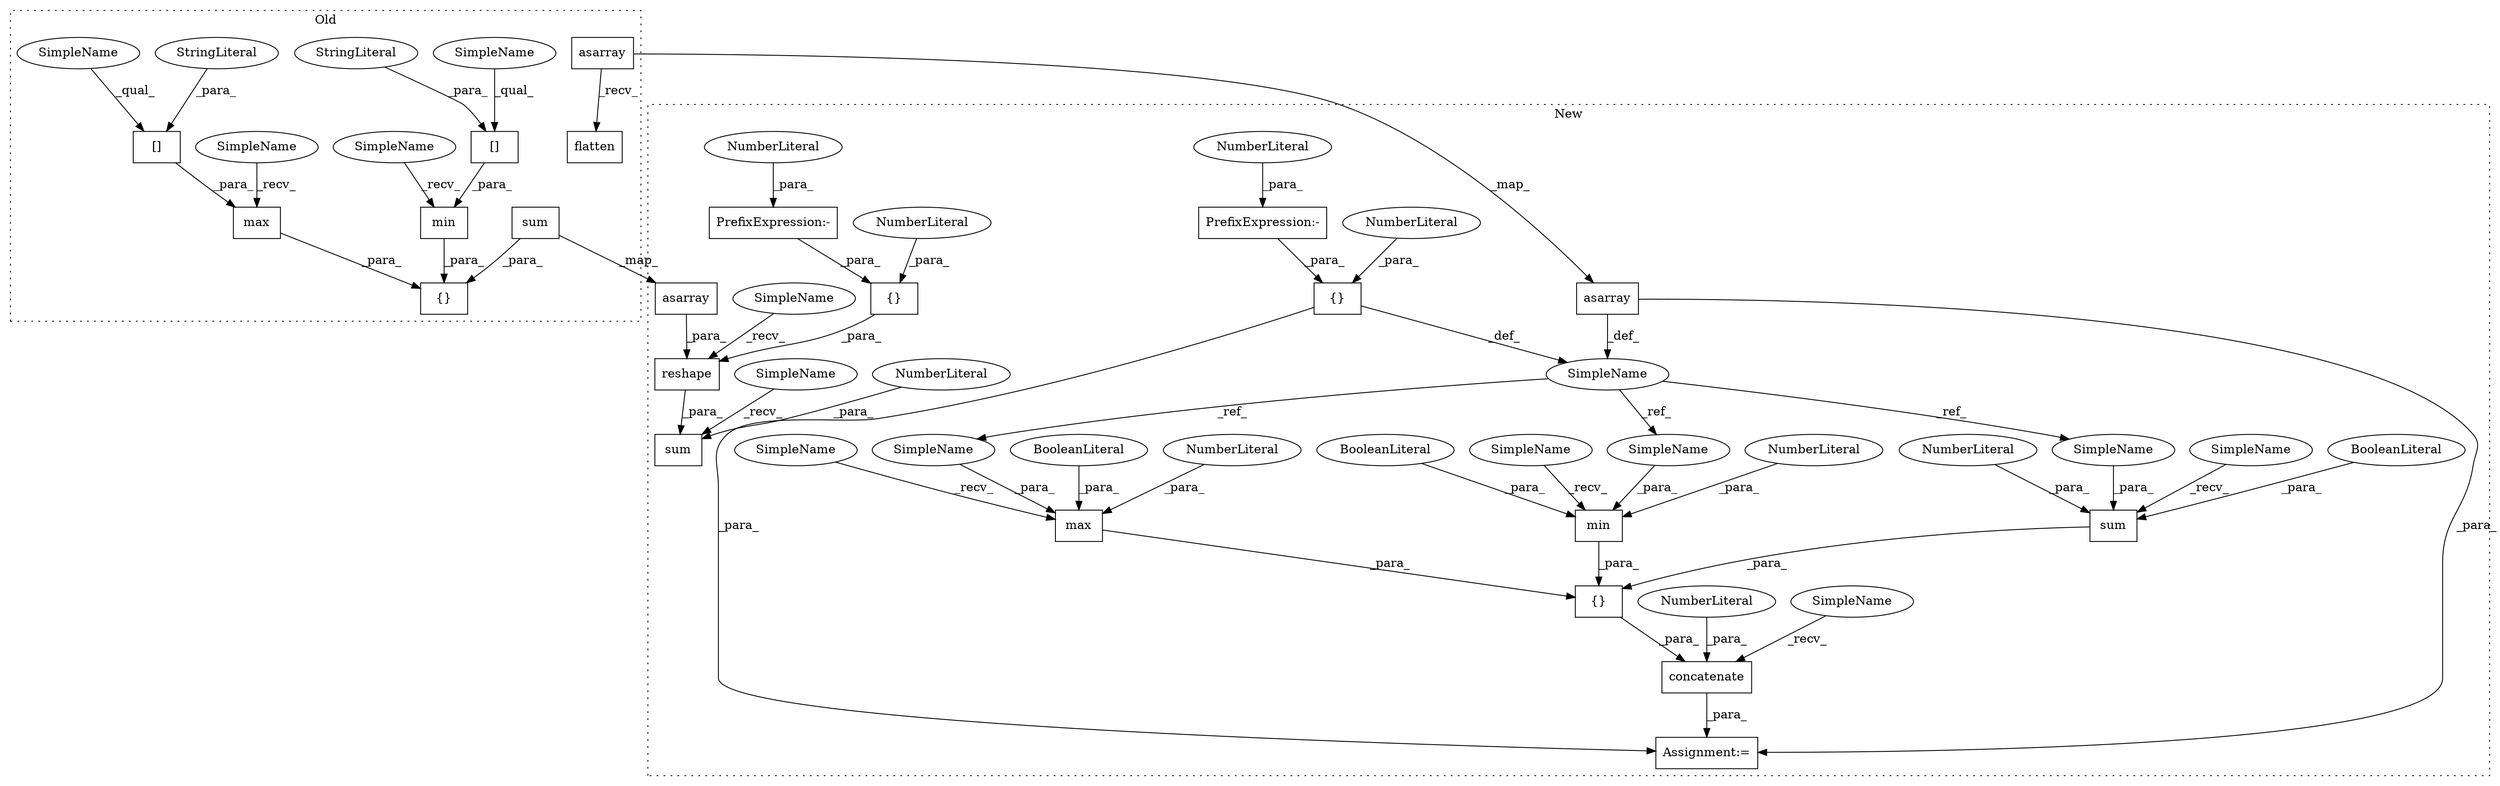 digraph G {
subgraph cluster0 {
1 [label="min" a="32" s="18527,18543" l="4,1" shape="box"];
3 [label="{}" a="4" s="18520,18592" l="1,1" shape="box"];
6 [label="max" a="32" s="18551,18567" l="4,1" shape="box"];
9 [label="asarray" a="32" s="18459,18479" l="8,1" shape="box"];
11 [label="flatten" a="32" s="18481" l="9" shape="box"];
32 [label="sum" a="32" s="18575,18591" l="4,1" shape="box"];
33 [label="[]" a="2" s="18531,18542" l="4,1" shape="box"];
35 [label="StringLiteral" a="45" s="18535" l="7" shape="ellipse"];
36 [label="[]" a="2" s="18555,18566" l="4,1" shape="box"];
37 [label="StringLiteral" a="45" s="18559" l="7" shape="ellipse"];
38 [label="SimpleName" a="42" s="18555" l="3" shape="ellipse"];
39 [label="SimpleName" a="42" s="18531" l="3" shape="ellipse"];
40 [label="SimpleName" a="42" s="18545" l="5" shape="ellipse"];
41 [label="SimpleName" a="42" s="18521" l="5" shape="ellipse"];
label = "Old";
style="dotted";
}
subgraph cluster1 {
2 [label="reshape" a="32" s="19140,19192" l="8,1" shape="box"];
4 [label="{}" a="4" s="19185,19191" l="1,1" shape="box"];
5 [label="NumberLiteral" a="34" s="19186" l="2" shape="ellipse"];
7 [label="sum" a="32" s="19130,19195" l="4,1" shape="box"];
8 [label="NumberLiteral" a="34" s="19194" l="1" shape="ellipse"];
10 [label="asarray" a="32" s="19067,19087" l="8,1" shape="box"];
12 [label="PrefixExpression:-" a="38" s="19189" l="1" shape="box"];
13 [label="NumberLiteral" a="34" s="19190" l="1" shape="ellipse"];
14 [label="{}" a="4" s="19243,19333" l="1,1" shape="box"];
15 [label="concatenate" a="32" s="19222,19336" l="12,1" shape="box"];
16 [label="{}" a="4" s="19098,19104" l="1,1" shape="box"];
17 [label="NumberLiteral" a="34" s="19099" l="2" shape="ellipse"];
18 [label="NumberLiteral" a="34" s="19335" l="1" shape="ellipse"];
19 [label="min" a="32" s="19250,19272" l="4,1" shape="box"];
20 [label="NumberLiteral" a="34" s="19266" l="1" shape="ellipse"];
21 [label="SimpleName" a="42" s="19035" l="11" shape="ellipse"];
22 [label="max" a="32" s="19280,19302" l="4,1" shape="box"];
23 [label="NumberLiteral" a="34" s="19296" l="1" shape="ellipse"];
24 [label="BooleanLiteral" a="9" s="19268" l="4" shape="ellipse"];
25 [label="BooleanLiteral" a="9" s="19298" l="4" shape="ellipse"];
26 [label="sum" a="32" s="19310,19332" l="4,1" shape="box"];
27 [label="NumberLiteral" a="34" s="19326" l="1" shape="ellipse"];
28 [label="BooleanLiteral" a="9" s="19328" l="4" shape="ellipse"];
29 [label="PrefixExpression:-" a="38" s="19102" l="1" shape="box"];
30 [label="NumberLiteral" a="34" s="19103" l="1" shape="ellipse"];
31 [label="asarray" a="32" s="19154,19174" l="8,1" shape="box"];
34 [label="Assignment:=" a="7" s="19215" l="1" shape="box"];
42 [label="SimpleName" a="42" s="19254" l="11" shape="ellipse"];
43 [label="SimpleName" a="42" s="19314" l="11" shape="ellipse"];
44 [label="SimpleName" a="42" s="19284" l="11" shape="ellipse"];
45 [label="SimpleName" a="42" s="19274" l="5" shape="ellipse"];
46 [label="SimpleName" a="42" s="19244" l="5" shape="ellipse"];
47 [label="SimpleName" a="42" s="19134" l="5" shape="ellipse"];
48 [label="SimpleName" a="42" s="19216" l="5" shape="ellipse"];
49 [label="SimpleName" a="42" s="19124" l="5" shape="ellipse"];
50 [label="SimpleName" a="42" s="19304" l="5" shape="ellipse"];
label = "New";
style="dotted";
}
1 -> 3 [label="_para_"];
2 -> 7 [label="_para_"];
4 -> 2 [label="_para_"];
5 -> 4 [label="_para_"];
6 -> 3 [label="_para_"];
8 -> 7 [label="_para_"];
9 -> 11 [label="_recv_"];
9 -> 10 [label="_map_"];
10 -> 21 [label="_def_"];
10 -> 34 [label="_para_"];
12 -> 4 [label="_para_"];
13 -> 12 [label="_para_"];
14 -> 15 [label="_para_"];
15 -> 34 [label="_para_"];
16 -> 21 [label="_def_"];
16 -> 34 [label="_para_"];
17 -> 16 [label="_para_"];
18 -> 15 [label="_para_"];
19 -> 14 [label="_para_"];
20 -> 19 [label="_para_"];
21 -> 42 [label="_ref_"];
21 -> 44 [label="_ref_"];
21 -> 43 [label="_ref_"];
22 -> 14 [label="_para_"];
23 -> 22 [label="_para_"];
24 -> 19 [label="_para_"];
25 -> 22 [label="_para_"];
26 -> 14 [label="_para_"];
27 -> 26 [label="_para_"];
28 -> 26 [label="_para_"];
29 -> 16 [label="_para_"];
30 -> 29 [label="_para_"];
31 -> 2 [label="_para_"];
32 -> 3 [label="_para_"];
32 -> 31 [label="_map_"];
33 -> 1 [label="_para_"];
35 -> 33 [label="_para_"];
36 -> 6 [label="_para_"];
37 -> 36 [label="_para_"];
38 -> 36 [label="_qual_"];
39 -> 33 [label="_qual_"];
40 -> 6 [label="_recv_"];
41 -> 1 [label="_recv_"];
42 -> 19 [label="_para_"];
43 -> 26 [label="_para_"];
44 -> 22 [label="_para_"];
45 -> 22 [label="_recv_"];
46 -> 19 [label="_recv_"];
47 -> 2 [label="_recv_"];
48 -> 15 [label="_recv_"];
49 -> 7 [label="_recv_"];
50 -> 26 [label="_recv_"];
}